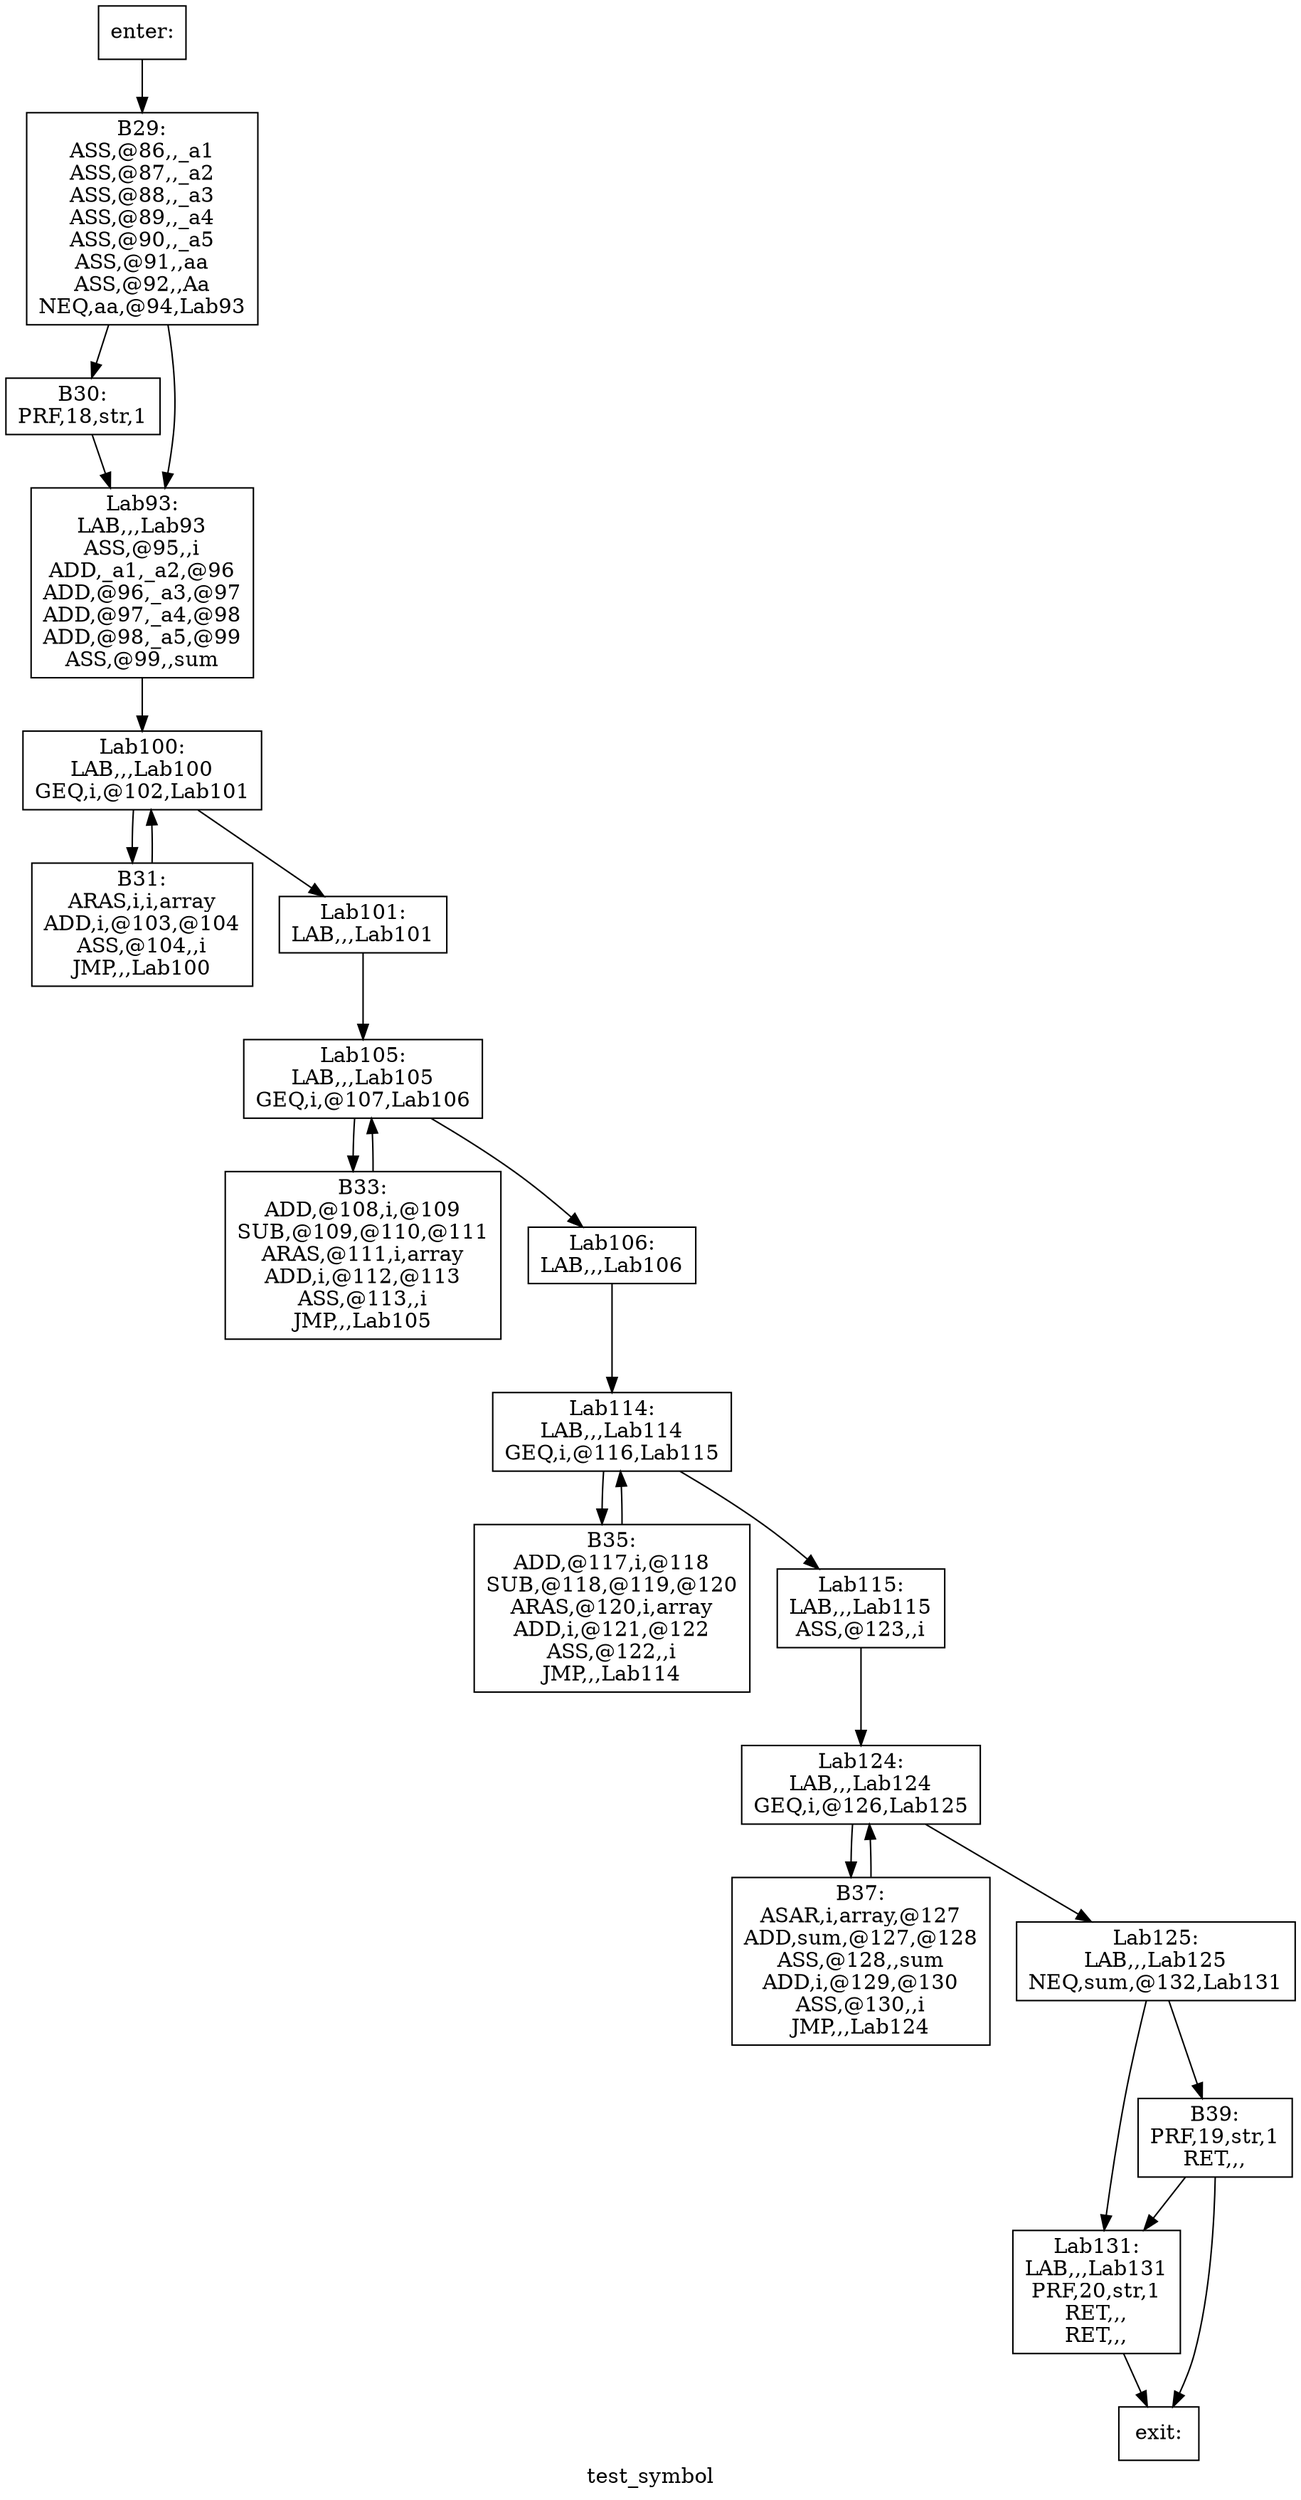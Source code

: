 digraph test_symbol{
label =test_symbol
B29[label="B29:\nASS,@86,,_a1\nASS,@87,,_a2\nASS,@88,,_a3\nASS,@89,,_a4\nASS,@90,,_a5\nASS,@91,,aa\nASS,@92,,Aa\nNEQ,aa,@94,Lab93\n" shape=box]
B30[label="B30:\nPRF,18,str,1\n" shape=box]
B31[label="B31:\nARAS,i,i,array\nADD,i,@103,@104\nASS,@104,,i\nJMP,,,Lab100\n" shape=box]
B33[label="B33:\nADD,@108,i,@109\nSUB,@109,@110,@111\nARAS,@111,i,array\nADD,i,@112,@113\nASS,@113,,i\nJMP,,,Lab105\n" shape=box]
B35[label="B35:\nADD,@117,i,@118\nSUB,@118,@119,@120\nARAS,@120,i,array\nADD,i,@121,@122\nASS,@122,,i\nJMP,,,Lab114\n" shape=box]
B37[label="B37:\nASAR,i,array,@127\nADD,sum,@127,@128\nASS,@128,,sum\nADD,i,@129,@130\nASS,@130,,i\nJMP,,,Lab124\n" shape=box]
B39[label="B39:\nPRF,19,str,1\nRET,,,\n" shape=box]
Lab100[label="Lab100:\nLAB,,,Lab100\nGEQ,i,@102,Lab101\n" shape=box]
Lab101[label="Lab101:\nLAB,,,Lab101\n" shape=box]
Lab105[label="Lab105:\nLAB,,,Lab105\nGEQ,i,@107,Lab106\n" shape=box]
Lab106[label="Lab106:\nLAB,,,Lab106\n" shape=box]
Lab114[label="Lab114:\nLAB,,,Lab114\nGEQ,i,@116,Lab115\n" shape=box]
Lab115[label="Lab115:\nLAB,,,Lab115\nASS,@123,,i\n" shape=box]
Lab124[label="Lab124:\nLAB,,,Lab124\nGEQ,i,@126,Lab125\n" shape=box]
Lab125[label="Lab125:\nLAB,,,Lab125\nNEQ,sum,@132,Lab131\n" shape=box]
Lab131[label="Lab131:\nLAB,,,Lab131\nPRF,20,str,1\nRET,,,\nRET,,,\n" shape=box]
Lab93[label="Lab93:\nLAB,,,Lab93\nASS,@95,,i\nADD,_a1,_a2,@96\nADD,@96,_a3,@97\nADD,@97,_a4,@98\nADD,@98,_a5,@99\nASS,@99,,sum\n" shape=box]
enter[label="enter:\n" shape=box]
exit[label="exit:\n" shape=box]
B29->B30
B29->Lab93
B30->Lab93
B31->Lab100
B33->Lab105
B35->Lab114
B37->Lab124
B39->Lab131
B39->exit
Lab100->B31
Lab100->Lab101
Lab101->Lab105
Lab105->B33
Lab105->Lab106
Lab106->Lab114
Lab114->B35
Lab114->Lab115
Lab115->Lab124
Lab124->B37
Lab124->Lab125
Lab125->B39
Lab125->Lab131
Lab131->exit
Lab93->Lab100
enter->B29
}
